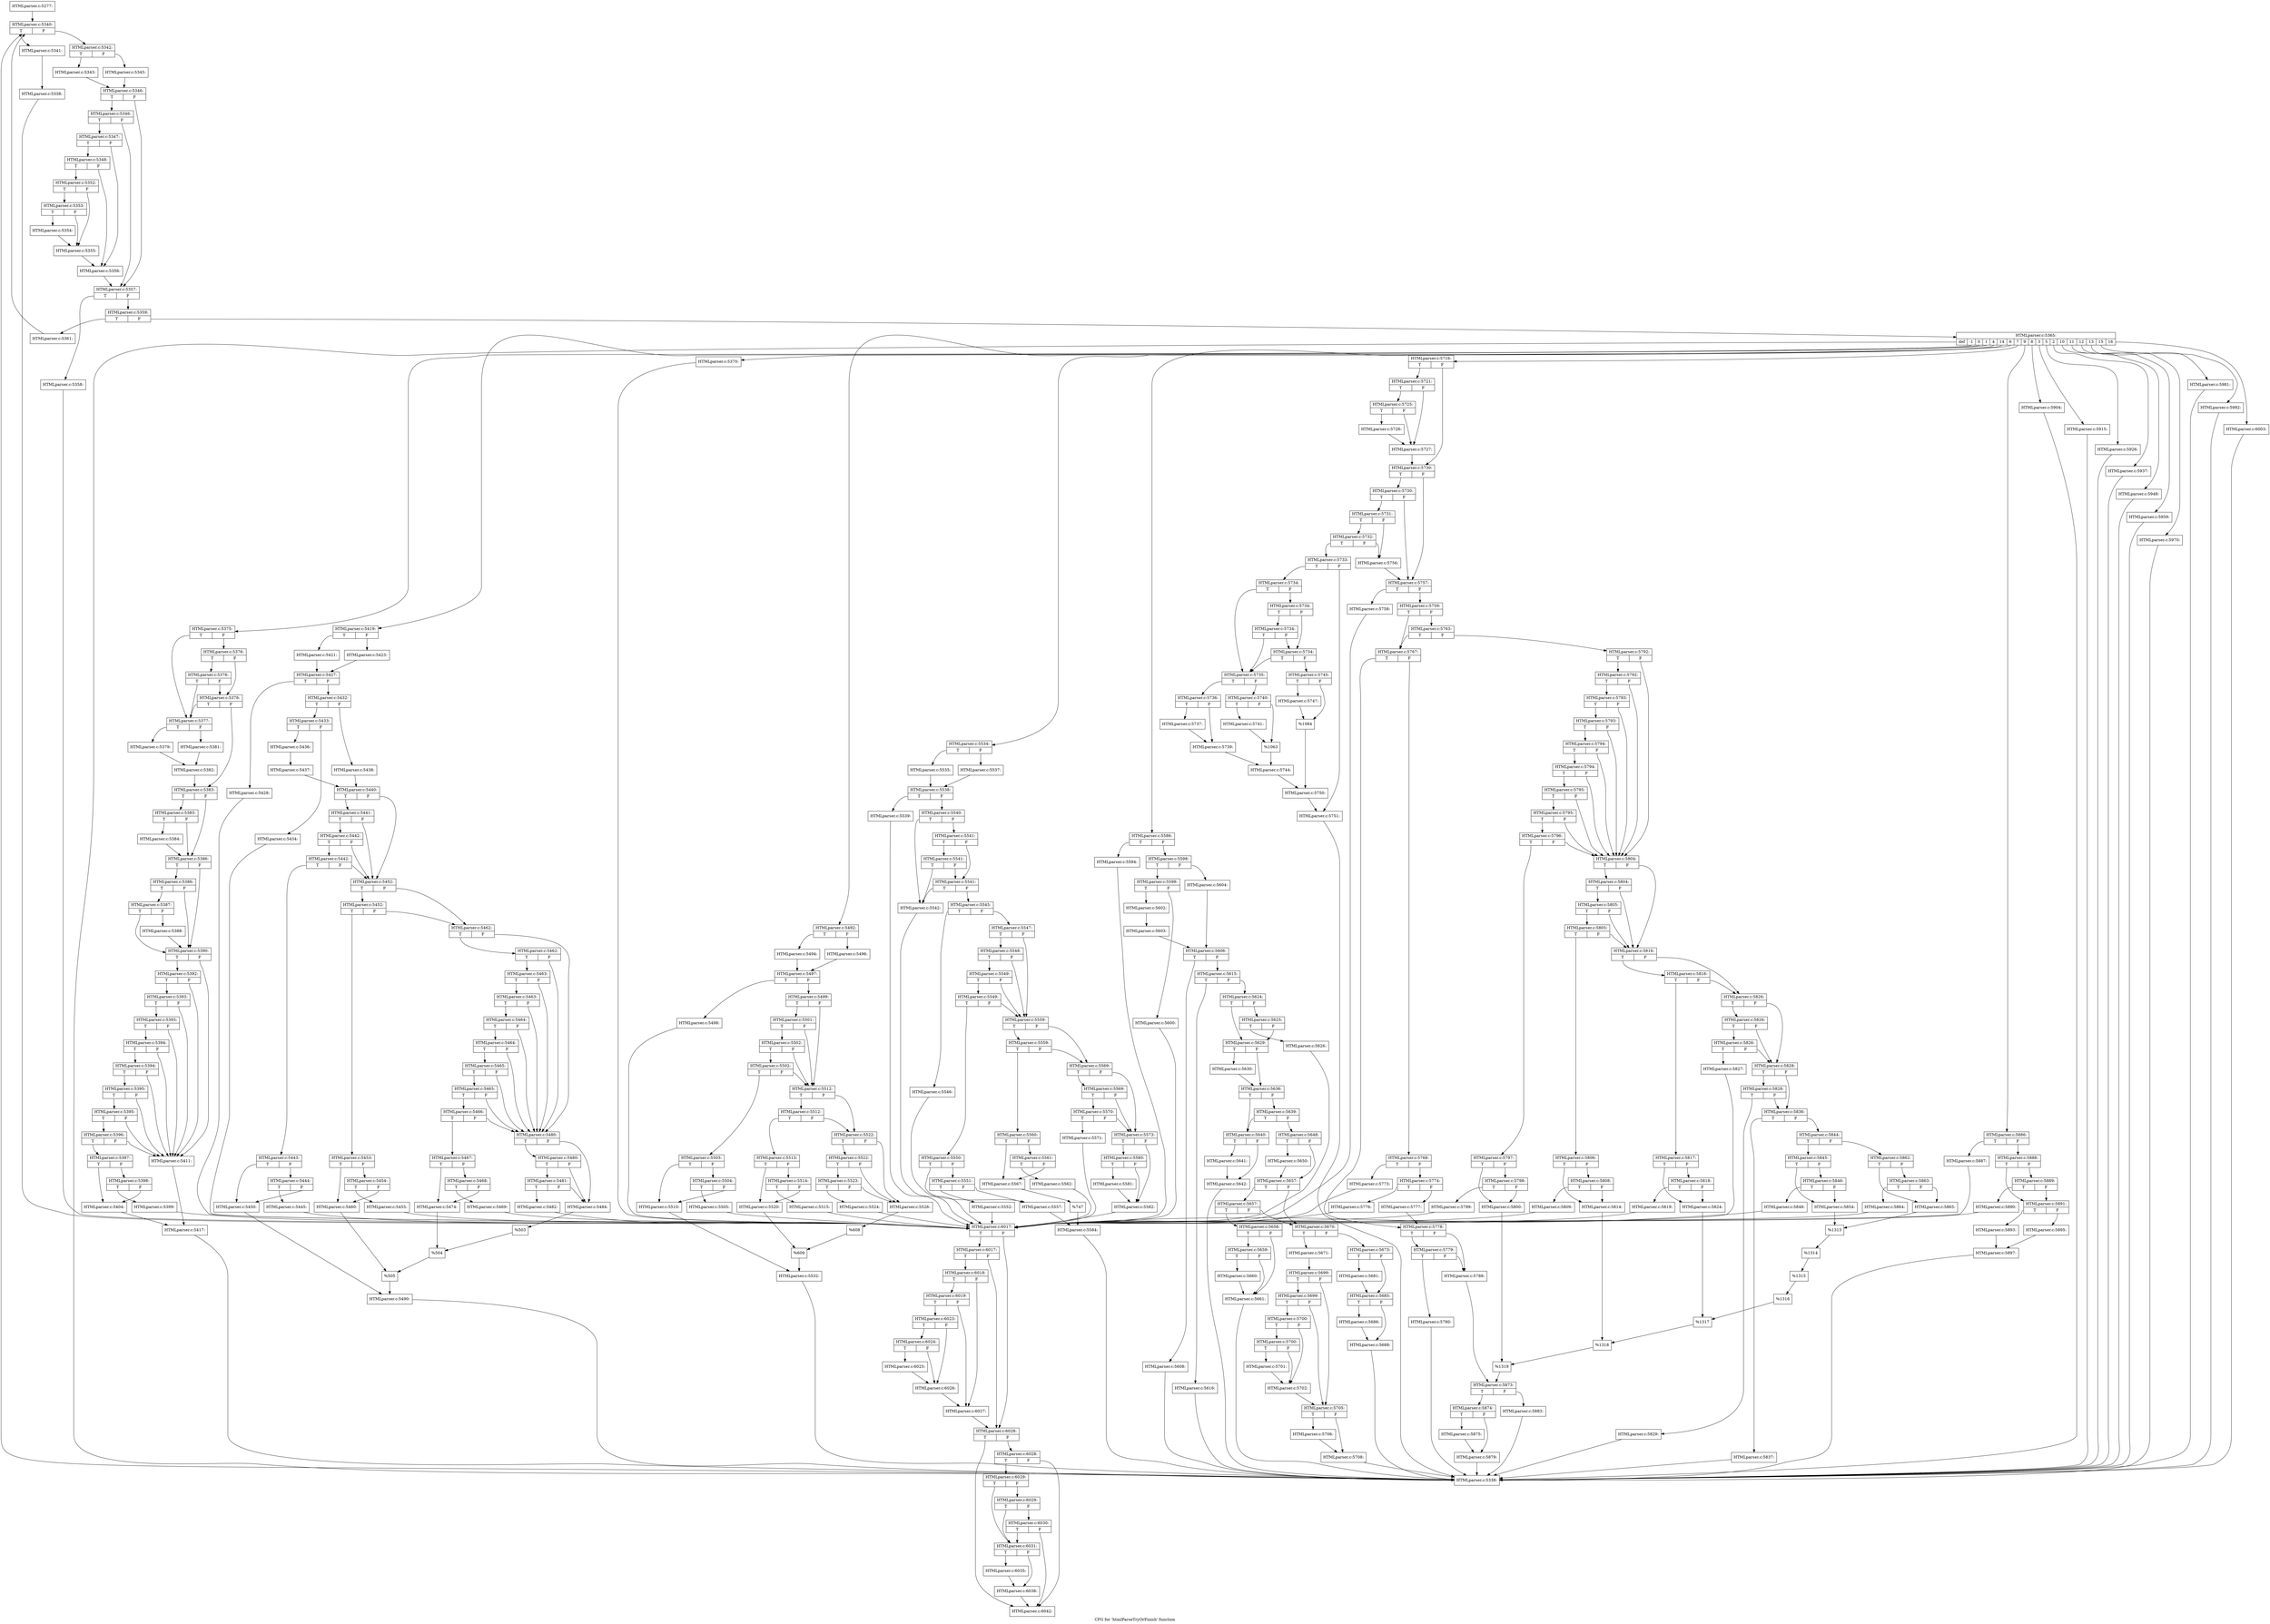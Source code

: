digraph "CFG for 'htmlParseTryOrFinish' function" {
	label="CFG for 'htmlParseTryOrFinish' function";

	Node0x40a6820 [shape=record,label="{HTMLparser.c:5277:}"];
	Node0x40a6820 -> Node0x40aa1c0;
	Node0x40aa1c0 [shape=record,label="{HTMLparser.c:5340:|{<s0>T|<s1>F}}"];
	Node0x40aa1c0:s0 -> Node0x40aa5a0;
	Node0x40aa1c0:s1 -> Node0x40aa5f0;
	Node0x40aa5a0 [shape=record,label="{HTMLparser.c:5341:}"];
	Node0x40aa5a0 -> Node0x40aa140;
	Node0x40aa5f0 [shape=record,label="{HTMLparser.c:5342:|{<s0>T|<s1>F}}"];
	Node0x40aa5f0:s0 -> Node0x40aa920;
	Node0x40aa5f0:s1 -> Node0x40aa9c0;
	Node0x40aa920 [shape=record,label="{HTMLparser.c:5343:}"];
	Node0x40aa920 -> Node0x40aa970;
	Node0x40aa9c0 [shape=record,label="{HTMLparser.c:5345:}"];
	Node0x40aa9c0 -> Node0x40aa970;
	Node0x40aa970 [shape=record,label="{HTMLparser.c:5346:|{<s0>T|<s1>F}}"];
	Node0x40aa970:s0 -> Node0x40acb40;
	Node0x40aa970:s1 -> Node0x40ac340;
	Node0x40acb40 [shape=record,label="{HTMLparser.c:5346:|{<s0>T|<s1>F}}"];
	Node0x40acb40:s0 -> Node0x40ac010;
	Node0x40acb40:s1 -> Node0x40ac340;
	Node0x40ac010 [shape=record,label="{HTMLparser.c:5347:|{<s0>T|<s1>F}}"];
	Node0x40ac010:s0 -> Node0x40ad0f0;
	Node0x40ac010:s1 -> Node0x40ad0a0;
	Node0x40ad0f0 [shape=record,label="{HTMLparser.c:5348:|{<s0>T|<s1>F}}"];
	Node0x40ad0f0:s0 -> Node0x40ad050;
	Node0x40ad0f0:s1 -> Node0x40ad0a0;
	Node0x40ad050 [shape=record,label="{HTMLparser.c:5352:|{<s0>T|<s1>F}}"];
	Node0x40ad050:s0 -> Node0x40adb40;
	Node0x40ad050:s1 -> Node0x40adaf0;
	Node0x40adb40 [shape=record,label="{HTMLparser.c:5353:|{<s0>T|<s1>F}}"];
	Node0x40adb40:s0 -> Node0x40adaa0;
	Node0x40adb40:s1 -> Node0x40adaf0;
	Node0x40adaa0 [shape=record,label="{HTMLparser.c:5354:}"];
	Node0x40adaa0 -> Node0x40adaf0;
	Node0x40adaf0 [shape=record,label="{HTMLparser.c:5355:}"];
	Node0x40adaf0 -> Node0x40ad0a0;
	Node0x40ad0a0 [shape=record,label="{HTMLparser.c:5356:}"];
	Node0x40ad0a0 -> Node0x40ac340;
	Node0x40ac340 [shape=record,label="{HTMLparser.c:5357:|{<s0>T|<s1>F}}"];
	Node0x40ac340:s0 -> Node0x40aebc0;
	Node0x40ac340:s1 -> Node0x40aec10;
	Node0x40aebc0 [shape=record,label="{HTMLparser.c:5358:}"];
	Node0x40aebc0 -> Node0x40aedd0;
	Node0x40aec10 [shape=record,label="{HTMLparser.c:5359:|{<s0>T|<s1>F}}"];
	Node0x40aec10:s0 -> Node0x40af880;
	Node0x40aec10:s1 -> Node0x40af8d0;
	Node0x40af880 [shape=record,label="{HTMLparser.c:5361:}"];
	Node0x40af880 -> Node0x40aa1c0;
	Node0x40af8d0 [shape=record,label="{HTMLparser.c:5365:|{<s0>def|<s1>-1|<s2>0|<s3>1|<s4>4|<s5>14|<s6>6|<s7>7|<s8>9|<s9>8|<s10>3|<s11>5|<s12>2|<s13>10|<s14>11|<s15>12|<s16>13|<s17>15|<s18>16}}"];
	Node0x40af8d0:s0 -> Node0x40b06a0;
	Node0x40af8d0:s1 -> Node0x40b0bf0;
	Node0x40af8d0:s2 -> Node0x40b0cd0;
	Node0x40af8d0:s3 -> Node0x40ba0c0;
	Node0x40af8d0:s4 -> Node0x40c5f70;
	Node0x40af8d0:s5 -> Node0x40cc8b0;
	Node0x40af8d0:s6 -> Node0x40d31c0;
	Node0x40af8d0:s7 -> Node0x40e3020;
	Node0x40af8d0:s8 -> Node0x40fc9b0;
	Node0x40af8d0:s9 -> Node0x40fe520;
	Node0x40af8d0:s10 -> Node0x40fee20;
	Node0x40af8d0:s11 -> Node0x40ff720;
	Node0x40af8d0:s12 -> Node0x4100380;
	Node0x40af8d0:s13 -> Node0x4100d00;
	Node0x40af8d0:s14 -> Node0x4101690;
	Node0x40af8d0:s15 -> Node0x4102020;
	Node0x40af8d0:s16 -> Node0x41029b0;
	Node0x40af8d0:s17 -> Node0x4103350;
	Node0x40af8d0:s18 -> Node0x4103ce0;
	Node0x40b0bf0 [shape=record,label="{HTMLparser.c:5370:}"];
	Node0x40b0bf0 -> Node0x40aedd0;
	Node0x40b0cd0 [shape=record,label="{HTMLparser.c:5375:|{<s0>T|<s1>F}}"];
	Node0x40b0cd0:s0 -> Node0x40b1180;
	Node0x40b0cd0:s1 -> Node0x40b12a0;
	Node0x40b12a0 [shape=record,label="{HTMLparser.c:5376:|{<s0>T|<s1>F}}"];
	Node0x40b12a0:s0 -> Node0x40b1520;
	Node0x40b12a0:s1 -> Node0x40b1220;
	Node0x40b1520 [shape=record,label="{HTMLparser.c:5376:|{<s0>T|<s1>F}}"];
	Node0x40b1520:s0 -> Node0x40b1180;
	Node0x40b1520:s1 -> Node0x40b1220;
	Node0x40b1220 [shape=record,label="{HTMLparser.c:5376:|{<s0>T|<s1>F}}"];
	Node0x40b1220:s0 -> Node0x40b1180;
	Node0x40b1220:s1 -> Node0x40b11d0;
	Node0x40b1180 [shape=record,label="{HTMLparser.c:5377:|{<s0>T|<s1>F}}"];
	Node0x40b1180:s0 -> Node0x40b1cb0;
	Node0x40b1180:s1 -> Node0x40b1d50;
	Node0x40b1cb0 [shape=record,label="{HTMLparser.c:5379:}"];
	Node0x40b1cb0 -> Node0x40b1d00;
	Node0x40b1d50 [shape=record,label="{HTMLparser.c:5381:}"];
	Node0x40b1d50 -> Node0x40b1d00;
	Node0x40b1d00 [shape=record,label="{HTMLparser.c:5382:}"];
	Node0x40b1d00 -> Node0x40b11d0;
	Node0x40b11d0 [shape=record,label="{HTMLparser.c:5383:|{<s0>T|<s1>F}}"];
	Node0x40b11d0:s0 -> Node0x40b37b0;
	Node0x40b11d0:s1 -> Node0x40b3760;
	Node0x40b37b0 [shape=record,label="{HTMLparser.c:5383:|{<s0>T|<s1>F}}"];
	Node0x40b37b0:s0 -> Node0x40b3710;
	Node0x40b37b0:s1 -> Node0x40b3760;
	Node0x40b3710 [shape=record,label="{HTMLparser.c:5384:}"];
	Node0x40b3710 -> Node0x40b3760;
	Node0x40b3760 [shape=record,label="{HTMLparser.c:5386:|{<s0>T|<s1>F}}"];
	Node0x40b3760:s0 -> Node0x40b4800;
	Node0x40b3760:s1 -> Node0x40b4730;
	Node0x40b4800 [shape=record,label="{HTMLparser.c:5386:|{<s0>T|<s1>F}}"];
	Node0x40b4800:s0 -> Node0x40b4780;
	Node0x40b4800:s1 -> Node0x40b4730;
	Node0x40b4780 [shape=record,label="{HTMLparser.c:5387:|{<s0>T|<s1>F}}"];
	Node0x40b4780:s0 -> Node0x40b4730;
	Node0x40b4780:s1 -> Node0x40b46e0;
	Node0x40b46e0 [shape=record,label="{HTMLparser.c:5388:}"];
	Node0x40b46e0 -> Node0x40b4730;
	Node0x40b4730 [shape=record,label="{HTMLparser.c:5390:|{<s0>T|<s1>F}}"];
	Node0x40b4730:s0 -> Node0x40b6510;
	Node0x40b4730:s1 -> Node0x40b6140;
	Node0x40b6510 [shape=record,label="{HTMLparser.c:5392:|{<s0>T|<s1>F}}"];
	Node0x40b6510:s0 -> Node0x40b6490;
	Node0x40b6510:s1 -> Node0x40b6140;
	Node0x40b6490 [shape=record,label="{HTMLparser.c:5393:|{<s0>T|<s1>F}}"];
	Node0x40b6490:s0 -> Node0x40b6410;
	Node0x40b6490:s1 -> Node0x40b6140;
	Node0x40b6410 [shape=record,label="{HTMLparser.c:5393:|{<s0>T|<s1>F}}"];
	Node0x40b6410:s0 -> Node0x40b6390;
	Node0x40b6410:s1 -> Node0x40b6140;
	Node0x40b6390 [shape=record,label="{HTMLparser.c:5394:|{<s0>T|<s1>F}}"];
	Node0x40b6390:s0 -> Node0x40b6310;
	Node0x40b6390:s1 -> Node0x40b6140;
	Node0x40b6310 [shape=record,label="{HTMLparser.c:5394:|{<s0>T|<s1>F}}"];
	Node0x40b6310:s0 -> Node0x40b6290;
	Node0x40b6310:s1 -> Node0x40b6140;
	Node0x40b6290 [shape=record,label="{HTMLparser.c:5395:|{<s0>T|<s1>F}}"];
	Node0x40b6290:s0 -> Node0x40b6210;
	Node0x40b6290:s1 -> Node0x40b6140;
	Node0x40b6210 [shape=record,label="{HTMLparser.c:5395:|{<s0>T|<s1>F}}"];
	Node0x40b6210:s0 -> Node0x40b6190;
	Node0x40b6210:s1 -> Node0x40b6140;
	Node0x40b6190 [shape=record,label="{HTMLparser.c:5396:|{<s0>T|<s1>F}}"];
	Node0x40b6190:s0 -> Node0x40b60a0;
	Node0x40b6190:s1 -> Node0x40b6140;
	Node0x40b60a0 [shape=record,label="{HTMLparser.c:5397:|{<s0>T|<s1>F}}"];
	Node0x40b60a0:s0 -> Node0x40b9530;
	Node0x40b60a0:s1 -> Node0x40b9580;
	Node0x40b9580 [shape=record,label="{HTMLparser.c:5398:|{<s0>T|<s1>F}}"];
	Node0x40b9580:s0 -> Node0x40b94e0;
	Node0x40b9580:s1 -> Node0x40b9530;
	Node0x40b94e0 [shape=record,label="{HTMLparser.c:5399:}"];
	Node0x40b94e0 -> Node0x40aedd0;
	Node0x40b9530 [shape=record,label="{HTMLparser.c:5404:}"];
	Node0x40b9530 -> Node0x40b60f0;
	Node0x40b6140 [shape=record,label="{HTMLparser.c:5411:}"];
	Node0x40b6140 -> Node0x40b60f0;
	Node0x40b60f0 [shape=record,label="{HTMLparser.c:5417:}"];
	Node0x40b60f0 -> Node0x40b06a0;
	Node0x40ba0c0 [shape=record,label="{HTMLparser.c:5419:|{<s0>T|<s1>F}}"];
	Node0x40ba0c0:s0 -> Node0x40baf60;
	Node0x40ba0c0:s1 -> Node0x40bb000;
	Node0x40baf60 [shape=record,label="{HTMLparser.c:5421:}"];
	Node0x40baf60 -> Node0x40bafb0;
	Node0x40bb000 [shape=record,label="{HTMLparser.c:5423:}"];
	Node0x40bb000 -> Node0x40bafb0;
	Node0x40bafb0 [shape=record,label="{HTMLparser.c:5427:|{<s0>T|<s1>F}}"];
	Node0x40bafb0:s0 -> Node0x40bc8c0;
	Node0x40bafb0:s1 -> Node0x40bc910;
	Node0x40bc8c0 [shape=record,label="{HTMLparser.c:5428:}"];
	Node0x40bc8c0 -> Node0x40aedd0;
	Node0x40bc910 [shape=record,label="{HTMLparser.c:5432:|{<s0>T|<s1>F}}"];
	Node0x40bc910:s0 -> Node0x40bcc80;
	Node0x40bc910:s1 -> Node0x40bcd20;
	Node0x40bcc80 [shape=record,label="{HTMLparser.c:5433:|{<s0>T|<s1>F}}"];
	Node0x40bcc80:s0 -> Node0x40bd100;
	Node0x40bcc80:s1 -> Node0x40bd060;
	Node0x40bd060 [shape=record,label="{HTMLparser.c:5434:}"];
	Node0x40bd060 -> Node0x40aedd0;
	Node0x40bd100 [shape=record,label="{HTMLparser.c:5436:}"];
	Node0x40bd100 -> Node0x40bd0b0;
	Node0x40bd0b0 [shape=record,label="{HTMLparser.c:5437:}"];
	Node0x40bd0b0 -> Node0x40bccd0;
	Node0x40bcd20 [shape=record,label="{HTMLparser.c:5438:}"];
	Node0x40bcd20 -> Node0x40bccd0;
	Node0x40bccd0 [shape=record,label="{HTMLparser.c:5440:|{<s0>T|<s1>F}}"];
	Node0x40bccd0:s0 -> Node0x40be070;
	Node0x40bccd0:s1 -> Node0x40bdf20;
	Node0x40be070 [shape=record,label="{HTMLparser.c:5441:|{<s0>T|<s1>F}}"];
	Node0x40be070:s0 -> Node0x40bdff0;
	Node0x40be070:s1 -> Node0x40bdf20;
	Node0x40bdff0 [shape=record,label="{HTMLparser.c:5442:|{<s0>T|<s1>F}}"];
	Node0x40bdff0:s0 -> Node0x40bdf70;
	Node0x40bdff0:s1 -> Node0x40bdf20;
	Node0x40bdf70 [shape=record,label="{HTMLparser.c:5442:|{<s0>T|<s1>F}}"];
	Node0x40bdf70:s0 -> Node0x40bde80;
	Node0x40bdf70:s1 -> Node0x40bdf20;
	Node0x40bde80 [shape=record,label="{HTMLparser.c:5443:|{<s0>T|<s1>F}}"];
	Node0x40bde80:s0 -> Node0x40bf050;
	Node0x40bde80:s1 -> Node0x40bf0a0;
	Node0x40bf0a0 [shape=record,label="{HTMLparser.c:5444:|{<s0>T|<s1>F}}"];
	Node0x40bf0a0:s0 -> Node0x40bf000;
	Node0x40bf0a0:s1 -> Node0x40bf050;
	Node0x40bf000 [shape=record,label="{HTMLparser.c:5445:}"];
	Node0x40bf000 -> Node0x40aedd0;
	Node0x40bf050 [shape=record,label="{HTMLparser.c:5450:}"];
	Node0x40bf050 -> Node0x40bded0;
	Node0x40bdf20 [shape=record,label="{HTMLparser.c:5452:|{<s0>T|<s1>F}}"];
	Node0x40bdf20:s0 -> Node0x40bfd10;
	Node0x40bdf20:s1 -> Node0x40bfcc0;
	Node0x40bfd10 [shape=record,label="{HTMLparser.c:5452:|{<s0>T|<s1>F}}"];
	Node0x40bfd10:s0 -> Node0x40bfc20;
	Node0x40bfd10:s1 -> Node0x40bfcc0;
	Node0x40bfc20 [shape=record,label="{HTMLparser.c:5453:|{<s0>T|<s1>F}}"];
	Node0x40bfc20:s0 -> Node0x40c0390;
	Node0x40bfc20:s1 -> Node0x40c03e0;
	Node0x40c03e0 [shape=record,label="{HTMLparser.c:5454:|{<s0>T|<s1>F}}"];
	Node0x40c03e0:s0 -> Node0x40c0340;
	Node0x40c03e0:s1 -> Node0x40c0390;
	Node0x40c0340 [shape=record,label="{HTMLparser.c:5455:}"];
	Node0x40c0340 -> Node0x40aedd0;
	Node0x40c0390 [shape=record,label="{HTMLparser.c:5460:}"];
	Node0x40c0390 -> Node0x40bfc70;
	Node0x40bfcc0 [shape=record,label="{HTMLparser.c:5462:|{<s0>T|<s1>F}}"];
	Node0x40bfcc0:s0 -> Node0x40c13d0;
	Node0x40bfcc0:s1 -> Node0x40c1000;
	Node0x40c13d0 [shape=record,label="{HTMLparser.c:5462:|{<s0>T|<s1>F}}"];
	Node0x40c13d0:s0 -> Node0x40c1350;
	Node0x40c13d0:s1 -> Node0x40c1000;
	Node0x40c1350 [shape=record,label="{HTMLparser.c:5463:|{<s0>T|<s1>F}}"];
	Node0x40c1350:s0 -> Node0x40c12d0;
	Node0x40c1350:s1 -> Node0x40c1000;
	Node0x40c12d0 [shape=record,label="{HTMLparser.c:5463:|{<s0>T|<s1>F}}"];
	Node0x40c12d0:s0 -> Node0x40c1250;
	Node0x40c12d0:s1 -> Node0x40c1000;
	Node0x40c1250 [shape=record,label="{HTMLparser.c:5464:|{<s0>T|<s1>F}}"];
	Node0x40c1250:s0 -> Node0x40c11d0;
	Node0x40c1250:s1 -> Node0x40c1000;
	Node0x40c11d0 [shape=record,label="{HTMLparser.c:5464:|{<s0>T|<s1>F}}"];
	Node0x40c11d0:s0 -> Node0x40c1150;
	Node0x40c11d0:s1 -> Node0x40c1000;
	Node0x40c1150 [shape=record,label="{HTMLparser.c:5465:|{<s0>T|<s1>F}}"];
	Node0x40c1150:s0 -> Node0x40c10d0;
	Node0x40c1150:s1 -> Node0x40c1000;
	Node0x40c10d0 [shape=record,label="{HTMLparser.c:5465:|{<s0>T|<s1>F}}"];
	Node0x40c10d0:s0 -> Node0x40c1050;
	Node0x40c10d0:s1 -> Node0x40c1000;
	Node0x40c1050 [shape=record,label="{HTMLparser.c:5466:|{<s0>T|<s1>F}}"];
	Node0x40c1050:s0 -> Node0x40c0f60;
	Node0x40c1050:s1 -> Node0x40c1000;
	Node0x40c0f60 [shape=record,label="{HTMLparser.c:5467:|{<s0>T|<s1>F}}"];
	Node0x40c0f60:s0 -> Node0x40c4370;
	Node0x40c0f60:s1 -> Node0x40c43c0;
	Node0x40c43c0 [shape=record,label="{HTMLparser.c:5468:|{<s0>T|<s1>F}}"];
	Node0x40c43c0:s0 -> Node0x40c4320;
	Node0x40c43c0:s1 -> Node0x40c4370;
	Node0x40c4320 [shape=record,label="{HTMLparser.c:5469:}"];
	Node0x40c4320 -> Node0x40aedd0;
	Node0x40c4370 [shape=record,label="{HTMLparser.c:5474:}"];
	Node0x40c4370 -> Node0x40c0fb0;
	Node0x40c1000 [shape=record,label="{HTMLparser.c:5480:|{<s0>T|<s1>F}}"];
	Node0x40c1000:s0 -> Node0x40c50b0;
	Node0x40c1000:s1 -> Node0x40c4fe0;
	Node0x40c50b0 [shape=record,label="{HTMLparser.c:5480:|{<s0>T|<s1>F}}"];
	Node0x40c50b0:s0 -> Node0x40c5030;
	Node0x40c50b0:s1 -> Node0x40c4fe0;
	Node0x40c5030 [shape=record,label="{HTMLparser.c:5481:|{<s0>T|<s1>F}}"];
	Node0x40c5030:s0 -> Node0x40c4f40;
	Node0x40c5030:s1 -> Node0x40c4fe0;
	Node0x40c4f40 [shape=record,label="{HTMLparser.c:5482:}"];
	Node0x40c4f40 -> Node0x40aedd0;
	Node0x40c4fe0 [shape=record,label="{HTMLparser.c:5484:}"];
	Node0x40c4fe0 -> Node0x40c4f90;
	Node0x40c4f90 [shape=record,label="{%503}"];
	Node0x40c4f90 -> Node0x40c0fb0;
	Node0x40c0fb0 [shape=record,label="{%504}"];
	Node0x40c0fb0 -> Node0x40bfc70;
	Node0x40bfc70 [shape=record,label="{%505}"];
	Node0x40bfc70 -> Node0x40bded0;
	Node0x40bded0 [shape=record,label="{HTMLparser.c:5490:}"];
	Node0x40bded0 -> Node0x40b06a0;
	Node0x40c5f70 [shape=record,label="{HTMLparser.c:5492:|{<s0>T|<s1>F}}"];
	Node0x40c5f70:s0 -> Node0x40c6140;
	Node0x40c5f70:s1 -> Node0x40c61e0;
	Node0x40c6140 [shape=record,label="{HTMLparser.c:5494:}"];
	Node0x40c6140 -> Node0x40c6190;
	Node0x40c61e0 [shape=record,label="{HTMLparser.c:5496:}"];
	Node0x40c61e0 -> Node0x40c6190;
	Node0x40c6190 [shape=record,label="{HTMLparser.c:5497:|{<s0>T|<s1>F}}"];
	Node0x40c6190:s0 -> Node0x40c7ae0;
	Node0x40c6190:s1 -> Node0x40c7b30;
	Node0x40c7ae0 [shape=record,label="{HTMLparser.c:5498:}"];
	Node0x40c7ae0 -> Node0x40aedd0;
	Node0x40c7b30 [shape=record,label="{HTMLparser.c:5499:|{<s0>T|<s1>F}}"];
	Node0x40c7b30:s0 -> Node0x40c8850;
	Node0x40c7b30:s1 -> Node0x40c8700;
	Node0x40c8850 [shape=record,label="{HTMLparser.c:5501:|{<s0>T|<s1>F}}"];
	Node0x40c8850:s0 -> Node0x40c87d0;
	Node0x40c8850:s1 -> Node0x40c8700;
	Node0x40c87d0 [shape=record,label="{HTMLparser.c:5502:|{<s0>T|<s1>F}}"];
	Node0x40c87d0:s0 -> Node0x40c8750;
	Node0x40c87d0:s1 -> Node0x40c8700;
	Node0x40c8750 [shape=record,label="{HTMLparser.c:5502:|{<s0>T|<s1>F}}"];
	Node0x40c8750:s0 -> Node0x40c8660;
	Node0x40c8750:s1 -> Node0x40c8700;
	Node0x40c8660 [shape=record,label="{HTMLparser.c:5503:|{<s0>T|<s1>F}}"];
	Node0x40c8660:s0 -> Node0x40c98b0;
	Node0x40c8660:s1 -> Node0x40c9900;
	Node0x40c9900 [shape=record,label="{HTMLparser.c:5504:|{<s0>T|<s1>F}}"];
	Node0x40c9900:s0 -> Node0x40c9860;
	Node0x40c9900:s1 -> Node0x40c98b0;
	Node0x40c9860 [shape=record,label="{HTMLparser.c:5505:}"];
	Node0x40c9860 -> Node0x40aedd0;
	Node0x40c98b0 [shape=record,label="{HTMLparser.c:5510:}"];
	Node0x40c98b0 -> Node0x40c86b0;
	Node0x40c8700 [shape=record,label="{HTMLparser.c:5512:|{<s0>T|<s1>F}}"];
	Node0x40c8700:s0 -> Node0x40ca5b0;
	Node0x40c8700:s1 -> Node0x40ca560;
	Node0x40ca5b0 [shape=record,label="{HTMLparser.c:5512:|{<s0>T|<s1>F}}"];
	Node0x40ca5b0:s0 -> Node0x40ca4c0;
	Node0x40ca5b0:s1 -> Node0x40ca560;
	Node0x40ca4c0 [shape=record,label="{HTMLparser.c:5513:|{<s0>T|<s1>F}}"];
	Node0x40ca4c0:s0 -> Node0x40cacb0;
	Node0x40ca4c0:s1 -> Node0x40cad00;
	Node0x40cad00 [shape=record,label="{HTMLparser.c:5514:|{<s0>T|<s1>F}}"];
	Node0x40cad00:s0 -> Node0x40cac60;
	Node0x40cad00:s1 -> Node0x40cacb0;
	Node0x40cac60 [shape=record,label="{HTMLparser.c:5515:}"];
	Node0x40cac60 -> Node0x40aedd0;
	Node0x40cacb0 [shape=record,label="{HTMLparser.c:5520:}"];
	Node0x40cacb0 -> Node0x40ca510;
	Node0x40ca560 [shape=record,label="{HTMLparser.c:5522:|{<s0>T|<s1>F}}"];
	Node0x40ca560:s0 -> Node0x40cba30;
	Node0x40ca560:s1 -> Node0x40cb960;
	Node0x40cba30 [shape=record,label="{HTMLparser.c:5522:|{<s0>T|<s1>F}}"];
	Node0x40cba30:s0 -> Node0x40cb9b0;
	Node0x40cba30:s1 -> Node0x40cb960;
	Node0x40cb9b0 [shape=record,label="{HTMLparser.c:5523:|{<s0>T|<s1>F}}"];
	Node0x40cb9b0:s0 -> Node0x40cb8c0;
	Node0x40cb9b0:s1 -> Node0x40cb960;
	Node0x40cb8c0 [shape=record,label="{HTMLparser.c:5524:}"];
	Node0x40cb8c0 -> Node0x40aedd0;
	Node0x40cb960 [shape=record,label="{HTMLparser.c:5526:}"];
	Node0x40cb960 -> Node0x40cb910;
	Node0x40cb910 [shape=record,label="{%608}"];
	Node0x40cb910 -> Node0x40ca510;
	Node0x40ca510 [shape=record,label="{%609}"];
	Node0x40ca510 -> Node0x40c86b0;
	Node0x40c86b0 [shape=record,label="{HTMLparser.c:5532:}"];
	Node0x40c86b0 -> Node0x40b06a0;
	Node0x40cc8b0 [shape=record,label="{HTMLparser.c:5534:|{<s0>T|<s1>F}}"];
	Node0x40cc8b0:s0 -> Node0x40cc9a0;
	Node0x40cc8b0:s1 -> Node0x40cca40;
	Node0x40cc9a0 [shape=record,label="{HTMLparser.c:5535:}"];
	Node0x40cc9a0 -> Node0x40cc9f0;
	Node0x40cca40 [shape=record,label="{HTMLparser.c:5537:}"];
	Node0x40cca40 -> Node0x40cc9f0;
	Node0x40cc9f0 [shape=record,label="{HTMLparser.c:5538:|{<s0>T|<s1>F}}"];
	Node0x40cc9f0:s0 -> Node0x40ce340;
	Node0x40cc9f0:s1 -> Node0x40ce390;
	Node0x40ce340 [shape=record,label="{HTMLparser.c:5539:}"];
	Node0x40ce340 -> Node0x40aedd0;
	Node0x40ce390 [shape=record,label="{HTMLparser.c:5540:|{<s0>T|<s1>F}}"];
	Node0x40ce390:s0 -> Node0x40ceb00;
	Node0x40ce390:s1 -> Node0x40cec20;
	Node0x40cec20 [shape=record,label="{HTMLparser.c:5541:|{<s0>T|<s1>F}}"];
	Node0x40cec20:s0 -> Node0x40ceea0;
	Node0x40cec20:s1 -> Node0x40ceba0;
	Node0x40ceea0 [shape=record,label="{HTMLparser.c:5541:|{<s0>T|<s1>F}}"];
	Node0x40ceea0:s0 -> Node0x40ceb00;
	Node0x40ceea0:s1 -> Node0x40ceba0;
	Node0x40ceba0 [shape=record,label="{HTMLparser.c:5541:|{<s0>T|<s1>F}}"];
	Node0x40ceba0:s0 -> Node0x40ceb00;
	Node0x40ceba0:s1 -> Node0x40ceb50;
	Node0x40ceb00 [shape=record,label="{HTMLparser.c:5542:}"];
	Node0x40ceb00 -> Node0x40aedd0;
	Node0x40ceb50 [shape=record,label="{HTMLparser.c:5545:|{<s0>T|<s1>F}}"];
	Node0x40ceb50:s0 -> Node0x40cf750;
	Node0x40ceb50:s1 -> Node0x40cf7a0;
	Node0x40cf750 [shape=record,label="{HTMLparser.c:5546:}"];
	Node0x40cf750 -> Node0x40aedd0;
	Node0x40cf7a0 [shape=record,label="{HTMLparser.c:5547:|{<s0>T|<s1>F}}"];
	Node0x40cf7a0:s0 -> Node0x40d0100;
	Node0x40cf7a0:s1 -> Node0x40cffb0;
	Node0x40d0100 [shape=record,label="{HTMLparser.c:5548:|{<s0>T|<s1>F}}"];
	Node0x40d0100:s0 -> Node0x40d0080;
	Node0x40d0100:s1 -> Node0x40cffb0;
	Node0x40d0080 [shape=record,label="{HTMLparser.c:5549:|{<s0>T|<s1>F}}"];
	Node0x40d0080:s0 -> Node0x40d0000;
	Node0x40d0080:s1 -> Node0x40cffb0;
	Node0x40d0000 [shape=record,label="{HTMLparser.c:5549:|{<s0>T|<s1>F}}"];
	Node0x40d0000:s0 -> Node0x40cff10;
	Node0x40d0000:s1 -> Node0x40cffb0;
	Node0x40cff10 [shape=record,label="{HTMLparser.c:5550:|{<s0>T|<s1>F}}"];
	Node0x40cff10:s0 -> Node0x40d1160;
	Node0x40cff10:s1 -> Node0x40d11b0;
	Node0x40d11b0 [shape=record,label="{HTMLparser.c:5551:|{<s0>T|<s1>F}}"];
	Node0x40d11b0:s0 -> Node0x40d1110;
	Node0x40d11b0:s1 -> Node0x40d1160;
	Node0x40d1110 [shape=record,label="{HTMLparser.c:5552:}"];
	Node0x40d1110 -> Node0x40aedd0;
	Node0x40d1160 [shape=record,label="{HTMLparser.c:5557:}"];
	Node0x40d1160 -> Node0x40cff60;
	Node0x40cffb0 [shape=record,label="{HTMLparser.c:5559:|{<s0>T|<s1>F}}"];
	Node0x40cffb0:s0 -> Node0x40d1e60;
	Node0x40cffb0:s1 -> Node0x40d1e10;
	Node0x40d1e60 [shape=record,label="{HTMLparser.c:5559:|{<s0>T|<s1>F}}"];
	Node0x40d1e60:s0 -> Node0x40d1d70;
	Node0x40d1e60:s1 -> Node0x40d1e10;
	Node0x40d1d70 [shape=record,label="{HTMLparser.c:5560:|{<s0>T|<s1>F}}"];
	Node0x40d1d70:s0 -> Node0x40d2560;
	Node0x40d1d70:s1 -> Node0x40d25b0;
	Node0x40d25b0 [shape=record,label="{HTMLparser.c:5561:|{<s0>T|<s1>F}}"];
	Node0x40d25b0:s0 -> Node0x40d2510;
	Node0x40d25b0:s1 -> Node0x40d2560;
	Node0x40d2510 [shape=record,label="{HTMLparser.c:5562:}"];
	Node0x40d2510 -> Node0x40aedd0;
	Node0x40d2560 [shape=record,label="{HTMLparser.c:5567:}"];
	Node0x40d2560 -> Node0x40d1dc0;
	Node0x40d1e10 [shape=record,label="{HTMLparser.c:5569:|{<s0>T|<s1>F}}"];
	Node0x40d1e10:s0 -> Node0x40d32e0;
	Node0x40d1e10:s1 -> Node0x40d3210;
	Node0x40d32e0 [shape=record,label="{HTMLparser.c:5569:|{<s0>T|<s1>F}}"];
	Node0x40d32e0:s0 -> Node0x40d3260;
	Node0x40d32e0:s1 -> Node0x40d3210;
	Node0x40d3260 [shape=record,label="{HTMLparser.c:5570:|{<s0>T|<s1>F}}"];
	Node0x40d3260:s0 -> Node0x40d3170;
	Node0x40d3260:s1 -> Node0x40d3210;
	Node0x40d3170 [shape=record,label="{HTMLparser.c:5571:}"];
	Node0x40d3170 -> Node0x40aedd0;
	Node0x40d3210 [shape=record,label="{HTMLparser.c:5573:|{<s0>T|<s1>F}}"];
	Node0x40d3210:s0 -> Node0x40d43f0;
	Node0x40d3210:s1 -> Node0x40d43a0;
	Node0x40d43f0 [shape=record,label="{HTMLparser.c:5580:|{<s0>T|<s1>F}}"];
	Node0x40d43f0:s0 -> Node0x40d4350;
	Node0x40d43f0:s1 -> Node0x40d43a0;
	Node0x40d4350 [shape=record,label="{HTMLparser.c:5581:}"];
	Node0x40d4350 -> Node0x40d43a0;
	Node0x40d43a0 [shape=record,label="{HTMLparser.c:5582:}"];
	Node0x40d43a0 -> Node0x40aedd0;
	Node0x40d1dc0 [shape=record,label="{%747}"];
	Node0x40d1dc0 -> Node0x40cff60;
	Node0x40cff60 [shape=record,label="{HTMLparser.c:5584:}"];
	Node0x40cff60 -> Node0x40b06a0;
	Node0x40d31c0 [shape=record,label="{HTMLparser.c:5586:|{<s0>T|<s1>F}}"];
	Node0x40d31c0:s0 -> Node0x40d5e50;
	Node0x40d31c0:s1 -> Node0x40d5ea0;
	Node0x40d5e50 [shape=record,label="{HTMLparser.c:5594:}"];
	Node0x40d5e50 -> Node0x40aedd0;
	Node0x40d5ea0 [shape=record,label="{HTMLparser.c:5598:|{<s0>T|<s1>F}}"];
	Node0x40d5ea0:s0 -> Node0x40d6250;
	Node0x40d5ea0:s1 -> Node0x40d62f0;
	Node0x40d6250 [shape=record,label="{HTMLparser.c:5599:|{<s0>T|<s1>F}}"];
	Node0x40d6250:s0 -> Node0x40d6750;
	Node0x40d6250:s1 -> Node0x40d66b0;
	Node0x40d66b0 [shape=record,label="{HTMLparser.c:5600:}"];
	Node0x40d66b0 -> Node0x40aedd0;
	Node0x40d6750 [shape=record,label="{HTMLparser.c:5602:}"];
	Node0x40d6750 -> Node0x40d6700;
	Node0x40d6700 [shape=record,label="{HTMLparser.c:5603:}"];
	Node0x40d6700 -> Node0x40d62a0;
	Node0x40d62f0 [shape=record,label="{HTMLparser.c:5604:}"];
	Node0x40d62f0 -> Node0x40d62a0;
	Node0x40d62a0 [shape=record,label="{HTMLparser.c:5606:|{<s0>T|<s1>F}}"];
	Node0x40d62a0:s0 -> Node0x40d7550;
	Node0x40d62a0:s1 -> Node0x40d75a0;
	Node0x40d7550 [shape=record,label="{HTMLparser.c:5608:}"];
	Node0x40d7550 -> Node0x40b06a0;
	Node0x40d75a0 [shape=record,label="{HTMLparser.c:5615:|{<s0>T|<s1>F}}"];
	Node0x40d75a0:s0 -> Node0x40d7cc0;
	Node0x40d75a0:s1 -> Node0x40d7d10;
	Node0x40d7cc0 [shape=record,label="{HTMLparser.c:5616:}"];
	Node0x40d7cc0 -> Node0x40b06a0;
	Node0x40d7d10 [shape=record,label="{HTMLparser.c:5624:|{<s0>T|<s1>F}}"];
	Node0x40d7d10:s0 -> Node0x40d86c0;
	Node0x40d7d10:s1 -> Node0x40d8710;
	Node0x40d8710 [shape=record,label="{HTMLparser.c:5625:|{<s0>T|<s1>F}}"];
	Node0x40d8710:s0 -> Node0x40d8670;
	Node0x40d8710:s1 -> Node0x40d86c0;
	Node0x40d8670 [shape=record,label="{HTMLparser.c:5626:}"];
	Node0x40d8670 -> Node0x40aedd0;
	Node0x40d86c0 [shape=record,label="{HTMLparser.c:5629:|{<s0>T|<s1>F}}"];
	Node0x40d86c0:s0 -> Node0x40d8ee0;
	Node0x40d86c0:s1 -> Node0x40d8f30;
	Node0x40d8ee0 [shape=record,label="{HTMLparser.c:5630:}"];
	Node0x40d8ee0 -> Node0x40d8f30;
	Node0x40d8f30 [shape=record,label="{HTMLparser.c:5636:|{<s0>T|<s1>F}}"];
	Node0x40d8f30:s0 -> Node0x40daa90;
	Node0x40d8f30:s1 -> Node0x40dab30;
	Node0x40dab30 [shape=record,label="{HTMLparser.c:5639:|{<s0>T|<s1>F}}"];
	Node0x40dab30:s0 -> Node0x40daa90;
	Node0x40dab30:s1 -> Node0x40daae0;
	Node0x40daa90 [shape=record,label="{HTMLparser.c:5640:|{<s0>T|<s1>F}}"];
	Node0x40daa90:s0 -> Node0x40db150;
	Node0x40daa90:s1 -> Node0x40db1a0;
	Node0x40db150 [shape=record,label="{HTMLparser.c:5641:}"];
	Node0x40db150 -> Node0x40db1a0;
	Node0x40db1a0 [shape=record,label="{HTMLparser.c:5642:}"];
	Node0x40db1a0 -> Node0x40b06a0;
	Node0x40daae0 [shape=record,label="{HTMLparser.c:5648:|{<s0>T|<s1>F}}"];
	Node0x40daae0:s0 -> Node0x40dbc20;
	Node0x40daae0:s1 -> Node0x40dbc70;
	Node0x40dbc20 [shape=record,label="{HTMLparser.c:5650:}"];
	Node0x40dbc20 -> Node0x40dbc70;
	Node0x40dbc70 [shape=record,label="{HTMLparser.c:5657:|{<s0>T|<s1>F}}"];
	Node0x40dbc70:s0 -> Node0x40dc430;
	Node0x40dbc70:s1 -> Node0x40dc3e0;
	Node0x40dc430 [shape=record,label="{HTMLparser.c:5657:|{<s0>T|<s1>F}}"];
	Node0x40dc430:s0 -> Node0x40dc390;
	Node0x40dc430:s1 -> Node0x40dc3e0;
	Node0x40dc390 [shape=record,label="{HTMLparser.c:5658:|{<s0>T|<s1>F}}"];
	Node0x40dc390:s0 -> Node0x40dd9d0;
	Node0x40dc390:s1 -> Node0x40dd980;
	Node0x40dd9d0 [shape=record,label="{HTMLparser.c:5659:|{<s0>T|<s1>F}}"];
	Node0x40dd9d0:s0 -> Node0x40dd930;
	Node0x40dd9d0:s1 -> Node0x40dd980;
	Node0x40dd930 [shape=record,label="{HTMLparser.c:5660:}"];
	Node0x40dd930 -> Node0x40dd980;
	Node0x40dd980 [shape=record,label="{HTMLparser.c:5661:}"];
	Node0x40dd980 -> Node0x40b06a0;
	Node0x40dc3e0 [shape=record,label="{HTMLparser.c:5670:|{<s0>T|<s1>F}}"];
	Node0x40dc3e0:s0 -> Node0x40dee00;
	Node0x40dc3e0:s1 -> Node0x40deea0;
	Node0x40dee00 [shape=record,label="{HTMLparser.c:5671:}"];
	Node0x40dee00 -> Node0x40dee50;
	Node0x40deea0 [shape=record,label="{HTMLparser.c:5673:|{<s0>T|<s1>F}}"];
	Node0x40deea0:s0 -> Node0x40df9e0;
	Node0x40deea0:s1 -> Node0x40dfa30;
	Node0x40df9e0 [shape=record,label="{HTMLparser.c:5681:}"];
	Node0x40df9e0 -> Node0x40dfa30;
	Node0x40dfa30 [shape=record,label="{HTMLparser.c:5685:|{<s0>T|<s1>F}}"];
	Node0x40dfa30:s0 -> Node0x40e0380;
	Node0x40dfa30:s1 -> Node0x40e03d0;
	Node0x40e0380 [shape=record,label="{HTMLparser.c:5686:}"];
	Node0x40e0380 -> Node0x40e03d0;
	Node0x40e03d0 [shape=record,label="{HTMLparser.c:5688:}"];
	Node0x40e03d0 -> Node0x40b06a0;
	Node0x40dee50 [shape=record,label="{HTMLparser.c:5699:|{<s0>T|<s1>F}}"];
	Node0x40dee50:s0 -> Node0x40e0de0;
	Node0x40dee50:s1 -> Node0x40e0d90;
	Node0x40e0de0 [shape=record,label="{HTMLparser.c:5699:|{<s0>T|<s1>F}}"];
	Node0x40e0de0:s0 -> Node0x40e0d40;
	Node0x40e0de0:s1 -> Node0x40e0d90;
	Node0x40e0d40 [shape=record,label="{HTMLparser.c:5700:|{<s0>T|<s1>F}}"];
	Node0x40e0d40:s0 -> Node0x40e1570;
	Node0x40e0d40:s1 -> Node0x40e1520;
	Node0x40e1570 [shape=record,label="{HTMLparser.c:5700:|{<s0>T|<s1>F}}"];
	Node0x40e1570:s0 -> Node0x40e14d0;
	Node0x40e1570:s1 -> Node0x40e1520;
	Node0x40e14d0 [shape=record,label="{HTMLparser.c:5701:}"];
	Node0x40e14d0 -> Node0x40e1520;
	Node0x40e1520 [shape=record,label="{HTMLparser.c:5702:}"];
	Node0x40e1520 -> Node0x40e0d90;
	Node0x40e0d90 [shape=record,label="{HTMLparser.c:5705:|{<s0>T|<s1>F}}"];
	Node0x40e0d90:s0 -> Node0x40e2730;
	Node0x40e0d90:s1 -> Node0x40e2780;
	Node0x40e2730 [shape=record,label="{HTMLparser.c:5706:}"];
	Node0x40e2730 -> Node0x40e2780;
	Node0x40e2780 [shape=record,label="{HTMLparser.c:5708:}"];
	Node0x40e2780 -> Node0x40b06a0;
	Node0x40e3020 [shape=record,label="{HTMLparser.c:5716:|{<s0>T|<s1>F}}"];
	Node0x40e3020:s0 -> Node0x40e3450;
	Node0x40e3020:s1 -> Node0x40e34a0;
	Node0x40e3450 [shape=record,label="{HTMLparser.c:5721:|{<s0>T|<s1>F}}"];
	Node0x40e3450:s0 -> Node0x40e43f0;
	Node0x40e3450:s1 -> Node0x40e43a0;
	Node0x40e43f0 [shape=record,label="{HTMLparser.c:5725:|{<s0>T|<s1>F}}"];
	Node0x40e43f0:s0 -> Node0x40e4350;
	Node0x40e43f0:s1 -> Node0x40e43a0;
	Node0x40e4350 [shape=record,label="{HTMLparser.c:5726:}"];
	Node0x40e4350 -> Node0x40e43a0;
	Node0x40e43a0 [shape=record,label="{HTMLparser.c:5727:}"];
	Node0x40e43a0 -> Node0x40e34a0;
	Node0x40e34a0 [shape=record,label="{HTMLparser.c:5730:|{<s0>T|<s1>F}}"];
	Node0x40e34a0:s0 -> Node0x40e59e0;
	Node0x40e34a0:s1 -> Node0x40e5990;
	Node0x40e59e0 [shape=record,label="{HTMLparser.c:5730:|{<s0>T|<s1>F}}"];
	Node0x40e59e0:s0 -> Node0x40e5940;
	Node0x40e59e0:s1 -> Node0x40e5990;
	Node0x40e5940 [shape=record,label="{HTMLparser.c:5731:|{<s0>T|<s1>F}}"];
	Node0x40e5940:s0 -> Node0x40e63a0;
	Node0x40e5940:s1 -> Node0x40e6350;
	Node0x40e63a0 [shape=record,label="{HTMLparser.c:5732:|{<s0>T|<s1>F}}"];
	Node0x40e63a0:s0 -> Node0x40e6300;
	Node0x40e63a0:s1 -> Node0x40e6350;
	Node0x40e6300 [shape=record,label="{HTMLparser.c:5733:|{<s0>T|<s1>F}}"];
	Node0x40e6300:s0 -> Node0x40e6a50;
	Node0x40e6300:s1 -> Node0x40e6aa0;
	Node0x40e6a50 [shape=record,label="{HTMLparser.c:5734:|{<s0>T|<s1>F}}"];
	Node0x40e6a50:s0 -> Node0x40e6f30;
	Node0x40e6a50:s1 -> Node0x40e70a0;
	Node0x40e70a0 [shape=record,label="{HTMLparser.c:5734:|{<s0>T|<s1>F}}"];
	Node0x40e70a0:s0 -> Node0x40e72c0;
	Node0x40e70a0:s1 -> Node0x40e7020;
	Node0x40e72c0 [shape=record,label="{HTMLparser.c:5734:|{<s0>T|<s1>F}}"];
	Node0x40e72c0:s0 -> Node0x40e6f30;
	Node0x40e72c0:s1 -> Node0x40e7020;
	Node0x40e7020 [shape=record,label="{HTMLparser.c:5734:|{<s0>T|<s1>F}}"];
	Node0x40e7020:s0 -> Node0x40e6f30;
	Node0x40e7020:s1 -> Node0x40e6fd0;
	Node0x40e6f30 [shape=record,label="{HTMLparser.c:5735:|{<s0>T|<s1>F}}"];
	Node0x40e6f30:s0 -> Node0x40e7990;
	Node0x40e6f30:s1 -> Node0x40e7a30;
	Node0x40e7990 [shape=record,label="{HTMLparser.c:5736:|{<s0>T|<s1>F}}"];
	Node0x40e7990:s0 -> Node0x40e7e00;
	Node0x40e7990:s1 -> Node0x40e7e50;
	Node0x40e7e00 [shape=record,label="{HTMLparser.c:5737:}"];
	Node0x40e7e00 -> Node0x40e7e50;
	Node0x40e7e50 [shape=record,label="{HTMLparser.c:5739:}"];
	Node0x40e7e50 -> Node0x40e79e0;
	Node0x40e7a30 [shape=record,label="{HTMLparser.c:5740:|{<s0>T|<s1>F}}"];
	Node0x40e7a30:s0 -> Node0x40e8db0;
	Node0x40e7a30:s1 -> Node0x40e8e00;
	Node0x40e8db0 [shape=record,label="{HTMLparser.c:5741:}"];
	Node0x40e8db0 -> Node0x40e8e00;
	Node0x40e8e00 [shape=record,label="{%1063}"];
	Node0x40e8e00 -> Node0x40e79e0;
	Node0x40e79e0 [shape=record,label="{HTMLparser.c:5744:}"];
	Node0x40e79e0 -> Node0x40e6f80;
	Node0x40e6fd0 [shape=record,label="{HTMLparser.c:5745:|{<s0>T|<s1>F}}"];
	Node0x40e6fd0:s0 -> Node0x40e9fa0;
	Node0x40e6fd0:s1 -> Node0x40e9ff0;
	Node0x40e9fa0 [shape=record,label="{HTMLparser.c:5747:}"];
	Node0x40e9fa0 -> Node0x40e9ff0;
	Node0x40e9ff0 [shape=record,label="{%1084}"];
	Node0x40e9ff0 -> Node0x40e6f80;
	Node0x40e6f80 [shape=record,label="{HTMLparser.c:5750:}"];
	Node0x40e6f80 -> Node0x40e6aa0;
	Node0x40e6aa0 [shape=record,label="{HTMLparser.c:5751:}"];
	Node0x40e6aa0 -> Node0x40b06a0;
	Node0x40e6350 [shape=record,label="{HTMLparser.c:5756:}"];
	Node0x40e6350 -> Node0x40e5990;
	Node0x40e5990 [shape=record,label="{HTMLparser.c:5757:|{<s0>T|<s1>F}}"];
	Node0x40e5990:s0 -> Node0x40eb9c0;
	Node0x40e5990:s1 -> Node0x40eba10;
	Node0x40eb9c0 [shape=record,label="{HTMLparser.c:5758:}"];
	Node0x40eb9c0 -> Node0x40aedd0;
	Node0x40eba10 [shape=record,label="{HTMLparser.c:5759:|{<s0>T|<s1>F}}"];
	Node0x40eba10:s0 -> Node0x40ec7e0;
	Node0x40eba10:s1 -> Node0x40ec8d0;
	Node0x40ec8d0 [shape=record,label="{HTMLparser.c:5763:|{<s0>T|<s1>F}}"];
	Node0x40ec8d0:s0 -> Node0x40ec7e0;
	Node0x40ec8d0:s1 -> Node0x40ec880;
	Node0x40ec7e0 [shape=record,label="{HTMLparser.c:5767:|{<s0>T|<s1>F}}"];
	Node0x40ec7e0:s0 -> Node0x40ed2b0;
	Node0x40ec7e0:s1 -> Node0x40ed260;
	Node0x40ed260 [shape=record,label="{HTMLparser.c:5768:|{<s0>T|<s1>F}}"];
	Node0x40ed260:s0 -> Node0x40edf60;
	Node0x40ed260:s1 -> Node0x40edfb0;
	Node0x40edf60 [shape=record,label="{HTMLparser.c:5773:}"];
	Node0x40edf60 -> Node0x40aedd0;
	Node0x40edfb0 [shape=record,label="{HTMLparser.c:5774:|{<s0>T|<s1>F}}"];
	Node0x40edfb0:s0 -> Node0x40ee8c0;
	Node0x40edfb0:s1 -> Node0x40ee910;
	Node0x40ee8c0 [shape=record,label="{HTMLparser.c:5776:}"];
	Node0x40ee8c0 -> Node0x40aedd0;
	Node0x40ee910 [shape=record,label="{HTMLparser.c:5777:}"];
	Node0x40ee910 -> Node0x40ed2b0;
	Node0x40ed2b0 [shape=record,label="{HTMLparser.c:5778:|{<s0>T|<s1>F}}"];
	Node0x40ed2b0:s0 -> Node0x40ef000;
	Node0x40ed2b0:s1 -> Node0x40eefb0;
	Node0x40ef000 [shape=record,label="{HTMLparser.c:5779:|{<s0>T|<s1>F}}"];
	Node0x40ef000:s0 -> Node0x40eef60;
	Node0x40ef000:s1 -> Node0x40eefb0;
	Node0x40eef60 [shape=record,label="{HTMLparser.c:5780:}"];
	Node0x40eef60 -> Node0x40b06a0;
	Node0x40eefb0 [shape=record,label="{HTMLparser.c:5788:}"];
	Node0x40eefb0 -> Node0x40ec830;
	Node0x40ec880 [shape=record,label="{HTMLparser.c:5792:|{<s0>T|<s1>F}}"];
	Node0x40ec880:s0 -> Node0x40f01c0;
	Node0x40ec880:s1 -> Node0x40efdf0;
	Node0x40f01c0 [shape=record,label="{HTMLparser.c:5792:|{<s0>T|<s1>F}}"];
	Node0x40f01c0:s0 -> Node0x40f0140;
	Node0x40f01c0:s1 -> Node0x40efdf0;
	Node0x40f0140 [shape=record,label="{HTMLparser.c:5793:|{<s0>T|<s1>F}}"];
	Node0x40f0140:s0 -> Node0x40f00c0;
	Node0x40f0140:s1 -> Node0x40efdf0;
	Node0x40f00c0 [shape=record,label="{HTMLparser.c:5793:|{<s0>T|<s1>F}}"];
	Node0x40f00c0:s0 -> Node0x40f0040;
	Node0x40f00c0:s1 -> Node0x40efdf0;
	Node0x40f0040 [shape=record,label="{HTMLparser.c:5794:|{<s0>T|<s1>F}}"];
	Node0x40f0040:s0 -> Node0x40effc0;
	Node0x40f0040:s1 -> Node0x40efdf0;
	Node0x40effc0 [shape=record,label="{HTMLparser.c:5794:|{<s0>T|<s1>F}}"];
	Node0x40effc0:s0 -> Node0x40eff40;
	Node0x40effc0:s1 -> Node0x40efdf0;
	Node0x40eff40 [shape=record,label="{HTMLparser.c:5795:|{<s0>T|<s1>F}}"];
	Node0x40eff40:s0 -> Node0x40efec0;
	Node0x40eff40:s1 -> Node0x40efdf0;
	Node0x40efec0 [shape=record,label="{HTMLparser.c:5795:|{<s0>T|<s1>F}}"];
	Node0x40efec0:s0 -> Node0x40efe40;
	Node0x40efec0:s1 -> Node0x40efdf0;
	Node0x40efe40 [shape=record,label="{HTMLparser.c:5796:|{<s0>T|<s1>F}}"];
	Node0x40efe40:s0 -> Node0x40efd50;
	Node0x40efe40:s1 -> Node0x40efdf0;
	Node0x40efd50 [shape=record,label="{HTMLparser.c:5797:|{<s0>T|<s1>F}}"];
	Node0x40efd50:s0 -> Node0x40f31e0;
	Node0x40efd50:s1 -> Node0x40f3230;
	Node0x40f3230 [shape=record,label="{HTMLparser.c:5798:|{<s0>T|<s1>F}}"];
	Node0x40f3230:s0 -> Node0x40f3190;
	Node0x40f3230:s1 -> Node0x40f31e0;
	Node0x40f3190 [shape=record,label="{HTMLparser.c:5799:}"];
	Node0x40f3190 -> Node0x40aedd0;
	Node0x40f31e0 [shape=record,label="{HTMLparser.c:5800:}"];
	Node0x40f31e0 -> Node0x40efda0;
	Node0x40efdf0 [shape=record,label="{HTMLparser.c:5804:|{<s0>T|<s1>F}}"];
	Node0x40efdf0:s0 -> Node0x40f40c0;
	Node0x40efdf0:s1 -> Node0x40f3f70;
	Node0x40f40c0 [shape=record,label="{HTMLparser.c:5804:|{<s0>T|<s1>F}}"];
	Node0x40f40c0:s0 -> Node0x40f4040;
	Node0x40f40c0:s1 -> Node0x40f3f70;
	Node0x40f4040 [shape=record,label="{HTMLparser.c:5805:|{<s0>T|<s1>F}}"];
	Node0x40f4040:s0 -> Node0x40f3fc0;
	Node0x40f4040:s1 -> Node0x40f3f70;
	Node0x40f3fc0 [shape=record,label="{HTMLparser.c:5805:|{<s0>T|<s1>F}}"];
	Node0x40f3fc0:s0 -> Node0x40f3ed0;
	Node0x40f3fc0:s1 -> Node0x40f3f70;
	Node0x40f3ed0 [shape=record,label="{HTMLparser.c:5806:|{<s0>T|<s1>F}}"];
	Node0x40f3ed0:s0 -> Node0x40f50a0;
	Node0x40f3ed0:s1 -> Node0x40f50f0;
	Node0x40f50f0 [shape=record,label="{HTMLparser.c:5808:|{<s0>T|<s1>F}}"];
	Node0x40f50f0:s0 -> Node0x40f5050;
	Node0x40f50f0:s1 -> Node0x40f50a0;
	Node0x40f5050 [shape=record,label="{HTMLparser.c:5809:}"];
	Node0x40f5050 -> Node0x40aedd0;
	Node0x40f50a0 [shape=record,label="{HTMLparser.c:5814:}"];
	Node0x40f50a0 -> Node0x40f3f20;
	Node0x40f3f70 [shape=record,label="{HTMLparser.c:5816:|{<s0>T|<s1>F}}"];
	Node0x40f3f70:s0 -> Node0x40f5da0;
	Node0x40f3f70:s1 -> Node0x40f5d50;
	Node0x40f5da0 [shape=record,label="{HTMLparser.c:5816:|{<s0>T|<s1>F}}"];
	Node0x40f5da0:s0 -> Node0x40f5cb0;
	Node0x40f5da0:s1 -> Node0x40f5d50;
	Node0x40f5cb0 [shape=record,label="{HTMLparser.c:5817:|{<s0>T|<s1>F}}"];
	Node0x40f5cb0:s0 -> Node0x40f64a0;
	Node0x40f5cb0:s1 -> Node0x40f64f0;
	Node0x40f64f0 [shape=record,label="{HTMLparser.c:5818:|{<s0>T|<s1>F}}"];
	Node0x40f64f0:s0 -> Node0x40f6450;
	Node0x40f64f0:s1 -> Node0x40f64a0;
	Node0x40f6450 [shape=record,label="{HTMLparser.c:5819:}"];
	Node0x40f6450 -> Node0x40aedd0;
	Node0x40f64a0 [shape=record,label="{HTMLparser.c:5824:}"];
	Node0x40f64a0 -> Node0x40f5d00;
	Node0x40f5d50 [shape=record,label="{HTMLparser.c:5826:|{<s0>T|<s1>F}}"];
	Node0x40f5d50:s0 -> Node0x40f7220;
	Node0x40f5d50:s1 -> Node0x40f7150;
	Node0x40f7220 [shape=record,label="{HTMLparser.c:5826:|{<s0>T|<s1>F}}"];
	Node0x40f7220:s0 -> Node0x40f71a0;
	Node0x40f7220:s1 -> Node0x40f7150;
	Node0x40f71a0 [shape=record,label="{HTMLparser.c:5826:|{<s0>T|<s1>F}}"];
	Node0x40f71a0:s0 -> Node0x40f70b0;
	Node0x40f71a0:s1 -> Node0x40f7150;
	Node0x40f70b0 [shape=record,label="{HTMLparser.c:5827:}"];
	Node0x40f70b0 -> Node0x40aedd0;
	Node0x40f7150 [shape=record,label="{HTMLparser.c:5828:|{<s0>T|<s1>F}}"];
	Node0x40f7150:s0 -> Node0x40f7c50;
	Node0x40f7150:s1 -> Node0x40f7c00;
	Node0x40f7c50 [shape=record,label="{HTMLparser.c:5828:|{<s0>T|<s1>F}}"];
	Node0x40f7c50:s0 -> Node0x40f7b60;
	Node0x40f7c50:s1 -> Node0x40f7c00;
	Node0x40f7b60 [shape=record,label="{HTMLparser.c:5829:}"];
	Node0x40f7b60 -> Node0x40b06a0;
	Node0x40f7c00 [shape=record,label="{HTMLparser.c:5836:|{<s0>T|<s1>F}}"];
	Node0x40f7c00:s0 -> Node0x40f8810;
	Node0x40f7c00:s1 -> Node0x40f88b0;
	Node0x40f8810 [shape=record,label="{HTMLparser.c:5837:}"];
	Node0x40f8810 -> Node0x40b06a0;
	Node0x40f88b0 [shape=record,label="{HTMLparser.c:5844:|{<s0>T|<s1>F}}"];
	Node0x40f88b0:s0 -> Node0x40f91e0;
	Node0x40f88b0:s1 -> Node0x40f9280;
	Node0x40f91e0 [shape=record,label="{HTMLparser.c:5845:|{<s0>T|<s1>F}}"];
	Node0x40f91e0:s0 -> Node0x40f96f0;
	Node0x40f91e0:s1 -> Node0x40f9740;
	Node0x40f9740 [shape=record,label="{HTMLparser.c:5846:|{<s0>T|<s1>F}}"];
	Node0x40f9740:s0 -> Node0x40f96a0;
	Node0x40f9740:s1 -> Node0x40f96f0;
	Node0x40f96a0 [shape=record,label="{HTMLparser.c:5848:}"];
	Node0x40f96a0 -> Node0x40aedd0;
	Node0x40f96f0 [shape=record,label="{HTMLparser.c:5854:}"];
	Node0x40f96f0 -> Node0x40f9230;
	Node0x40f9280 [shape=record,label="{HTMLparser.c:5862:|{<s0>T|<s1>F}}"];
	Node0x40f9280:s0 -> Node0x40fa8c0;
	Node0x40f9280:s1 -> Node0x40fa910;
	Node0x40fa910 [shape=record,label="{HTMLparser.c:5863:|{<s0>T|<s1>F}}"];
	Node0x40fa910:s0 -> Node0x40fa870;
	Node0x40fa910:s1 -> Node0x40fa8c0;
	Node0x40fa870 [shape=record,label="{HTMLparser.c:5864:}"];
	Node0x40fa870 -> Node0x40aedd0;
	Node0x40fa8c0 [shape=record,label="{HTMLparser.c:5865:}"];
	Node0x40fa8c0 -> Node0x40f9230;
	Node0x40f9230 [shape=record,label="{%1313}"];
	Node0x40f9230 -> Node0x40f8860;
	Node0x40f8860 [shape=record,label="{%1314}"];
	Node0x40f8860 -> Node0x40f7bb0;
	Node0x40f7bb0 [shape=record,label="{%1315}"];
	Node0x40f7bb0 -> Node0x40f7100;
	Node0x40f7100 [shape=record,label="{%1316}"];
	Node0x40f7100 -> Node0x40f5d00;
	Node0x40f5d00 [shape=record,label="{%1317}"];
	Node0x40f5d00 -> Node0x40f3f20;
	Node0x40f3f20 [shape=record,label="{%1318}"];
	Node0x40f3f20 -> Node0x40efda0;
	Node0x40efda0 [shape=record,label="{%1319}"];
	Node0x40efda0 -> Node0x40ec830;
	Node0x40ec830 [shape=record,label="{HTMLparser.c:5873:|{<s0>T|<s1>F}}"];
	Node0x40ec830:s0 -> Node0x40fba60;
	Node0x40ec830:s1 -> Node0x40fbab0;
	Node0x40fba60 [shape=record,label="{HTMLparser.c:5874:|{<s0>T|<s1>F}}"];
	Node0x40fba60:s0 -> Node0x40fbf80;
	Node0x40fba60:s1 -> Node0x40fbfd0;
	Node0x40fbf80 [shape=record,label="{HTMLparser.c:5875:}"];
	Node0x40fbf80 -> Node0x40fbfd0;
	Node0x40fbfd0 [shape=record,label="{HTMLparser.c:5879:}"];
	Node0x40fbfd0 -> Node0x40b06a0;
	Node0x40fbab0 [shape=record,label="{HTMLparser.c:5883:}"];
	Node0x40fbab0 -> Node0x40b06a0;
	Node0x40fc9b0 [shape=record,label="{HTMLparser.c:5886:|{<s0>T|<s1>F}}"];
	Node0x40fc9b0:s0 -> Node0x40fca60;
	Node0x40fc9b0:s1 -> Node0x40fcab0;
	Node0x40fca60 [shape=record,label="{HTMLparser.c:5887:}"];
	Node0x40fca60 -> Node0x40aedd0;
	Node0x40fcab0 [shape=record,label="{HTMLparser.c:5888:|{<s0>T|<s1>F}}"];
	Node0x40fcab0:s0 -> Node0x40fce70;
	Node0x40fcab0:s1 -> Node0x40fcec0;
	Node0x40fcec0 [shape=record,label="{HTMLparser.c:5889:|{<s0>T|<s1>F}}"];
	Node0x40fcec0:s0 -> Node0x40fce20;
	Node0x40fcec0:s1 -> Node0x40fce70;
	Node0x40fce20 [shape=record,label="{HTMLparser.c:5890:}"];
	Node0x40fce20 -> Node0x40aedd0;
	Node0x40fce70 [shape=record,label="{HTMLparser.c:5891:|{<s0>T|<s1>F}}"];
	Node0x40fce70:s0 -> Node0x40fd7a0;
	Node0x40fce70:s1 -> Node0x40fd840;
	Node0x40fd7a0 [shape=record,label="{HTMLparser.c:5893:}"];
	Node0x40fd7a0 -> Node0x40fd7f0;
	Node0x40fd840 [shape=record,label="{HTMLparser.c:5895:}"];
	Node0x40fd840 -> Node0x40fd7f0;
	Node0x40fd7f0 [shape=record,label="{HTMLparser.c:5897:}"];
	Node0x40fd7f0 -> Node0x40b06a0;
	Node0x40fe520 [shape=record,label="{HTMLparser.c:5904:}"];
	Node0x40fe520 -> Node0x40b06a0;
	Node0x40fee20 [shape=record,label="{HTMLparser.c:5915:}"];
	Node0x40fee20 -> Node0x40b06a0;
	Node0x40ff720 [shape=record,label="{HTMLparser.c:5926:}"];
	Node0x40ff720 -> Node0x40b06a0;
	Node0x4100380 [shape=record,label="{HTMLparser.c:5937:}"];
	Node0x4100380 -> Node0x40b06a0;
	Node0x4100d00 [shape=record,label="{HTMLparser.c:5948:}"];
	Node0x4100d00 -> Node0x40b06a0;
	Node0x4101690 [shape=record,label="{HTMLparser.c:5959:}"];
	Node0x4101690 -> Node0x40b06a0;
	Node0x4102020 [shape=record,label="{HTMLparser.c:5970:}"];
	Node0x4102020 -> Node0x40b06a0;
	Node0x41029b0 [shape=record,label="{HTMLparser.c:5981:}"];
	Node0x41029b0 -> Node0x40b06a0;
	Node0x4103350 [shape=record,label="{HTMLparser.c:5992:}"];
	Node0x4103350 -> Node0x40b06a0;
	Node0x4103ce0 [shape=record,label="{HTMLparser.c:6003:}"];
	Node0x4103ce0 -> Node0x40b06a0;
	Node0x40b06a0 [shape=record,label="{HTMLparser.c:5338:}"];
	Node0x40b06a0 -> Node0x40aa1c0;
	Node0x40aa140 [shape=record,label="{HTMLparser.c:5338:}"];
	Node0x40aa140 -> Node0x40aedd0;
	Node0x40aedd0 [shape=record,label="{HTMLparser.c:6017:|{<s0>T|<s1>F}}"];
	Node0x40aedd0:s0 -> Node0x4104800;
	Node0x40aedd0:s1 -> Node0x40b08b0;
	Node0x4104800 [shape=record,label="{HTMLparser.c:6017:|{<s0>T|<s1>F}}"];
	Node0x4104800:s0 -> Node0x40a9f20;
	Node0x4104800:s1 -> Node0x40b08b0;
	Node0x40a9f20 [shape=record,label="{HTMLparser.c:6018:|{<s0>T|<s1>F}}"];
	Node0x40a9f20:s0 -> Node0x4104f50;
	Node0x40a9f20:s1 -> Node0x4104f00;
	Node0x4104f50 [shape=record,label="{HTMLparser.c:6019:|{<s0>T|<s1>F}}"];
	Node0x4104f50:s0 -> Node0x4104eb0;
	Node0x4104f50:s1 -> Node0x4104f00;
	Node0x4104eb0 [shape=record,label="{HTMLparser.c:6023:|{<s0>T|<s1>F}}"];
	Node0x4104eb0:s0 -> Node0x4105a20;
	Node0x4104eb0:s1 -> Node0x41059d0;
	Node0x4105a20 [shape=record,label="{HTMLparser.c:6024:|{<s0>T|<s1>F}}"];
	Node0x4105a20:s0 -> Node0x4105980;
	Node0x4105a20:s1 -> Node0x41059d0;
	Node0x4105980 [shape=record,label="{HTMLparser.c:6025:}"];
	Node0x4105980 -> Node0x41059d0;
	Node0x41059d0 [shape=record,label="{HTMLparser.c:6026:}"];
	Node0x41059d0 -> Node0x4104f00;
	Node0x4104f00 [shape=record,label="{HTMLparser.c:6027:}"];
	Node0x4104f00 -> Node0x40b08b0;
	Node0x40b08b0 [shape=record,label="{HTMLparser.c:6028:|{<s0>T|<s1>F}}"];
	Node0x40b08b0:s0 -> Node0x4106b30;
	Node0x40b08b0:s1 -> Node0x4106c00;
	Node0x4106c00 [shape=record,label="{HTMLparser.c:6028:|{<s0>T|<s1>F}}"];
	Node0x4106c00:s0 -> Node0x4106b80;
	Node0x4106c00:s1 -> Node0x4106b30;
	Node0x4106b80 [shape=record,label="{HTMLparser.c:6029:|{<s0>T|<s1>F}}"];
	Node0x4106b80:s0 -> Node0x4106ae0;
	Node0x4106b80:s1 -> Node0x4107440;
	Node0x4107440 [shape=record,label="{HTMLparser.c:6029:|{<s0>T|<s1>F}}"];
	Node0x4107440:s0 -> Node0x4106ae0;
	Node0x4107440:s1 -> Node0x41073f0;
	Node0x41073f0 [shape=record,label="{HTMLparser.c:6030:|{<s0>T|<s1>F}}"];
	Node0x41073f0:s0 -> Node0x4106ae0;
	Node0x41073f0:s1 -> Node0x4106b30;
	Node0x4106ae0 [shape=record,label="{HTMLparser.c:6031:|{<s0>T|<s1>F}}"];
	Node0x4106ae0:s0 -> Node0x41083d0;
	Node0x4106ae0:s1 -> Node0x4108420;
	Node0x41083d0 [shape=record,label="{HTMLparser.c:6035:}"];
	Node0x41083d0 -> Node0x4108420;
	Node0x4108420 [shape=record,label="{HTMLparser.c:6038:}"];
	Node0x4108420 -> Node0x4106b30;
	Node0x4106b30 [shape=record,label="{HTMLparser.c:6042:}"];
}
